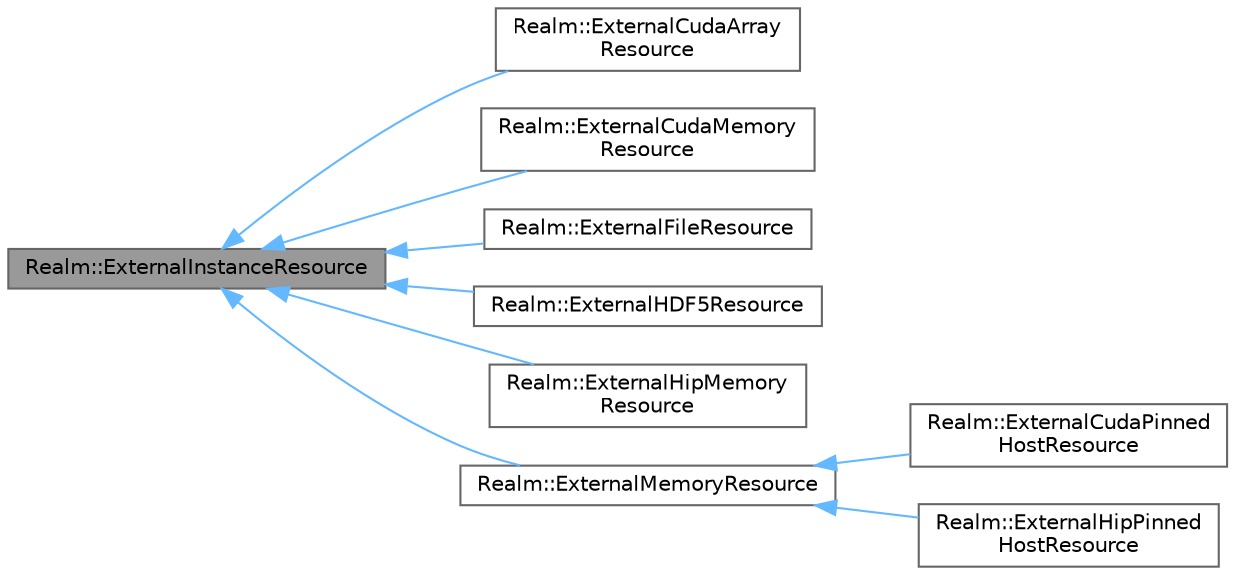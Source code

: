 digraph "Realm::ExternalInstanceResource"
{
 // LATEX_PDF_SIZE
  bgcolor="transparent";
  edge [fontname=Helvetica,fontsize=10,labelfontname=Helvetica,labelfontsize=10];
  node [fontname=Helvetica,fontsize=10,shape=box,height=0.2,width=0.4];
  rankdir="LR";
  Node1 [id="Node000001",label="Realm::ExternalInstanceResource",height=0.2,width=0.4,color="gray40", fillcolor="grey60", style="filled", fontcolor="black",tooltip=" "];
  Node1 -> Node2 [id="edge1_Node000001_Node000002",dir="back",color="steelblue1",style="solid",tooltip=" "];
  Node2 [id="Node000002",label="Realm::ExternalCudaArray\lResource",height=0.2,width=0.4,color="gray40", fillcolor="white", style="filled",URL="$classRealm_1_1ExternalCudaArrayResource.html",tooltip=" "];
  Node1 -> Node3 [id="edge2_Node000001_Node000003",dir="back",color="steelblue1",style="solid",tooltip=" "];
  Node3 [id="Node000003",label="Realm::ExternalCudaMemory\lResource",height=0.2,width=0.4,color="gray40", fillcolor="white", style="filled",URL="$classRealm_1_1ExternalCudaMemoryResource.html",tooltip=" "];
  Node1 -> Node4 [id="edge3_Node000001_Node000004",dir="back",color="steelblue1",style="solid",tooltip=" "];
  Node4 [id="Node000004",label="Realm::ExternalFileResource",height=0.2,width=0.4,color="gray40", fillcolor="white", style="filled",URL="$classRealm_1_1ExternalFileResource.html",tooltip=" "];
  Node1 -> Node5 [id="edge4_Node000001_Node000005",dir="back",color="steelblue1",style="solid",tooltip=" "];
  Node5 [id="Node000005",label="Realm::ExternalHDF5Resource",height=0.2,width=0.4,color="gray40", fillcolor="white", style="filled",URL="$classRealm_1_1ExternalHDF5Resource.html",tooltip=" "];
  Node1 -> Node6 [id="edge5_Node000001_Node000006",dir="back",color="steelblue1",style="solid",tooltip=" "];
  Node6 [id="Node000006",label="Realm::ExternalHipMemory\lResource",height=0.2,width=0.4,color="gray40", fillcolor="white", style="filled",URL="$classRealm_1_1ExternalHipMemoryResource.html",tooltip=" "];
  Node1 -> Node7 [id="edge6_Node000001_Node000007",dir="back",color="steelblue1",style="solid",tooltip=" "];
  Node7 [id="Node000007",label="Realm::ExternalMemoryResource",height=0.2,width=0.4,color="gray40", fillcolor="white", style="filled",URL="$classRealm_1_1ExternalMemoryResource.html",tooltip=" "];
  Node7 -> Node8 [id="edge7_Node000007_Node000008",dir="back",color="steelblue1",style="solid",tooltip=" "];
  Node8 [id="Node000008",label="Realm::ExternalCudaPinned\lHostResource",height=0.2,width=0.4,color="gray40", fillcolor="white", style="filled",URL="$classRealm_1_1ExternalCudaPinnedHostResource.html",tooltip=" "];
  Node7 -> Node9 [id="edge8_Node000007_Node000009",dir="back",color="steelblue1",style="solid",tooltip=" "];
  Node9 [id="Node000009",label="Realm::ExternalHipPinned\lHostResource",height=0.2,width=0.4,color="gray40", fillcolor="white", style="filled",URL="$classRealm_1_1ExternalHipPinnedHostResource.html",tooltip=" "];
}
